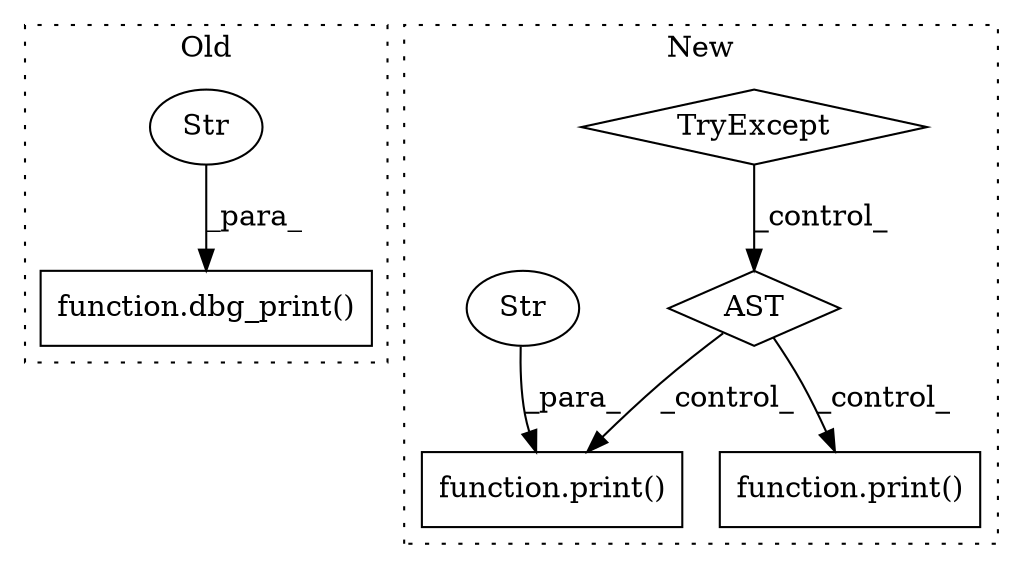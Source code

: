 digraph G {
subgraph cluster0 {
1 [label="function.dbg_print()" a="75" s="5946,5998" l="10,1" shape="box"];
3 [label="Str" a="66" s="5956" l="42" shape="ellipse"];
label = "Old";
style="dotted";
}
subgraph cluster1 {
2 [label="TryExcept" a="71" s="5500" l="53" shape="diamond"];
4 [label="AST" a="2" s="5718,0" l="7,0" shape="diamond"];
5 [label="function.print()" a="75" s="5774,5859" l="6,1" shape="box"];
6 [label="Str" a="66" s="5780" l="79" shape="ellipse"];
7 [label="function.print()" a="75" s="5753,5760" l="6,1" shape="box"];
label = "New";
style="dotted";
}
2 -> 4 [label="_control_"];
3 -> 1 [label="_para_"];
4 -> 5 [label="_control_"];
4 -> 7 [label="_control_"];
6 -> 5 [label="_para_"];
}